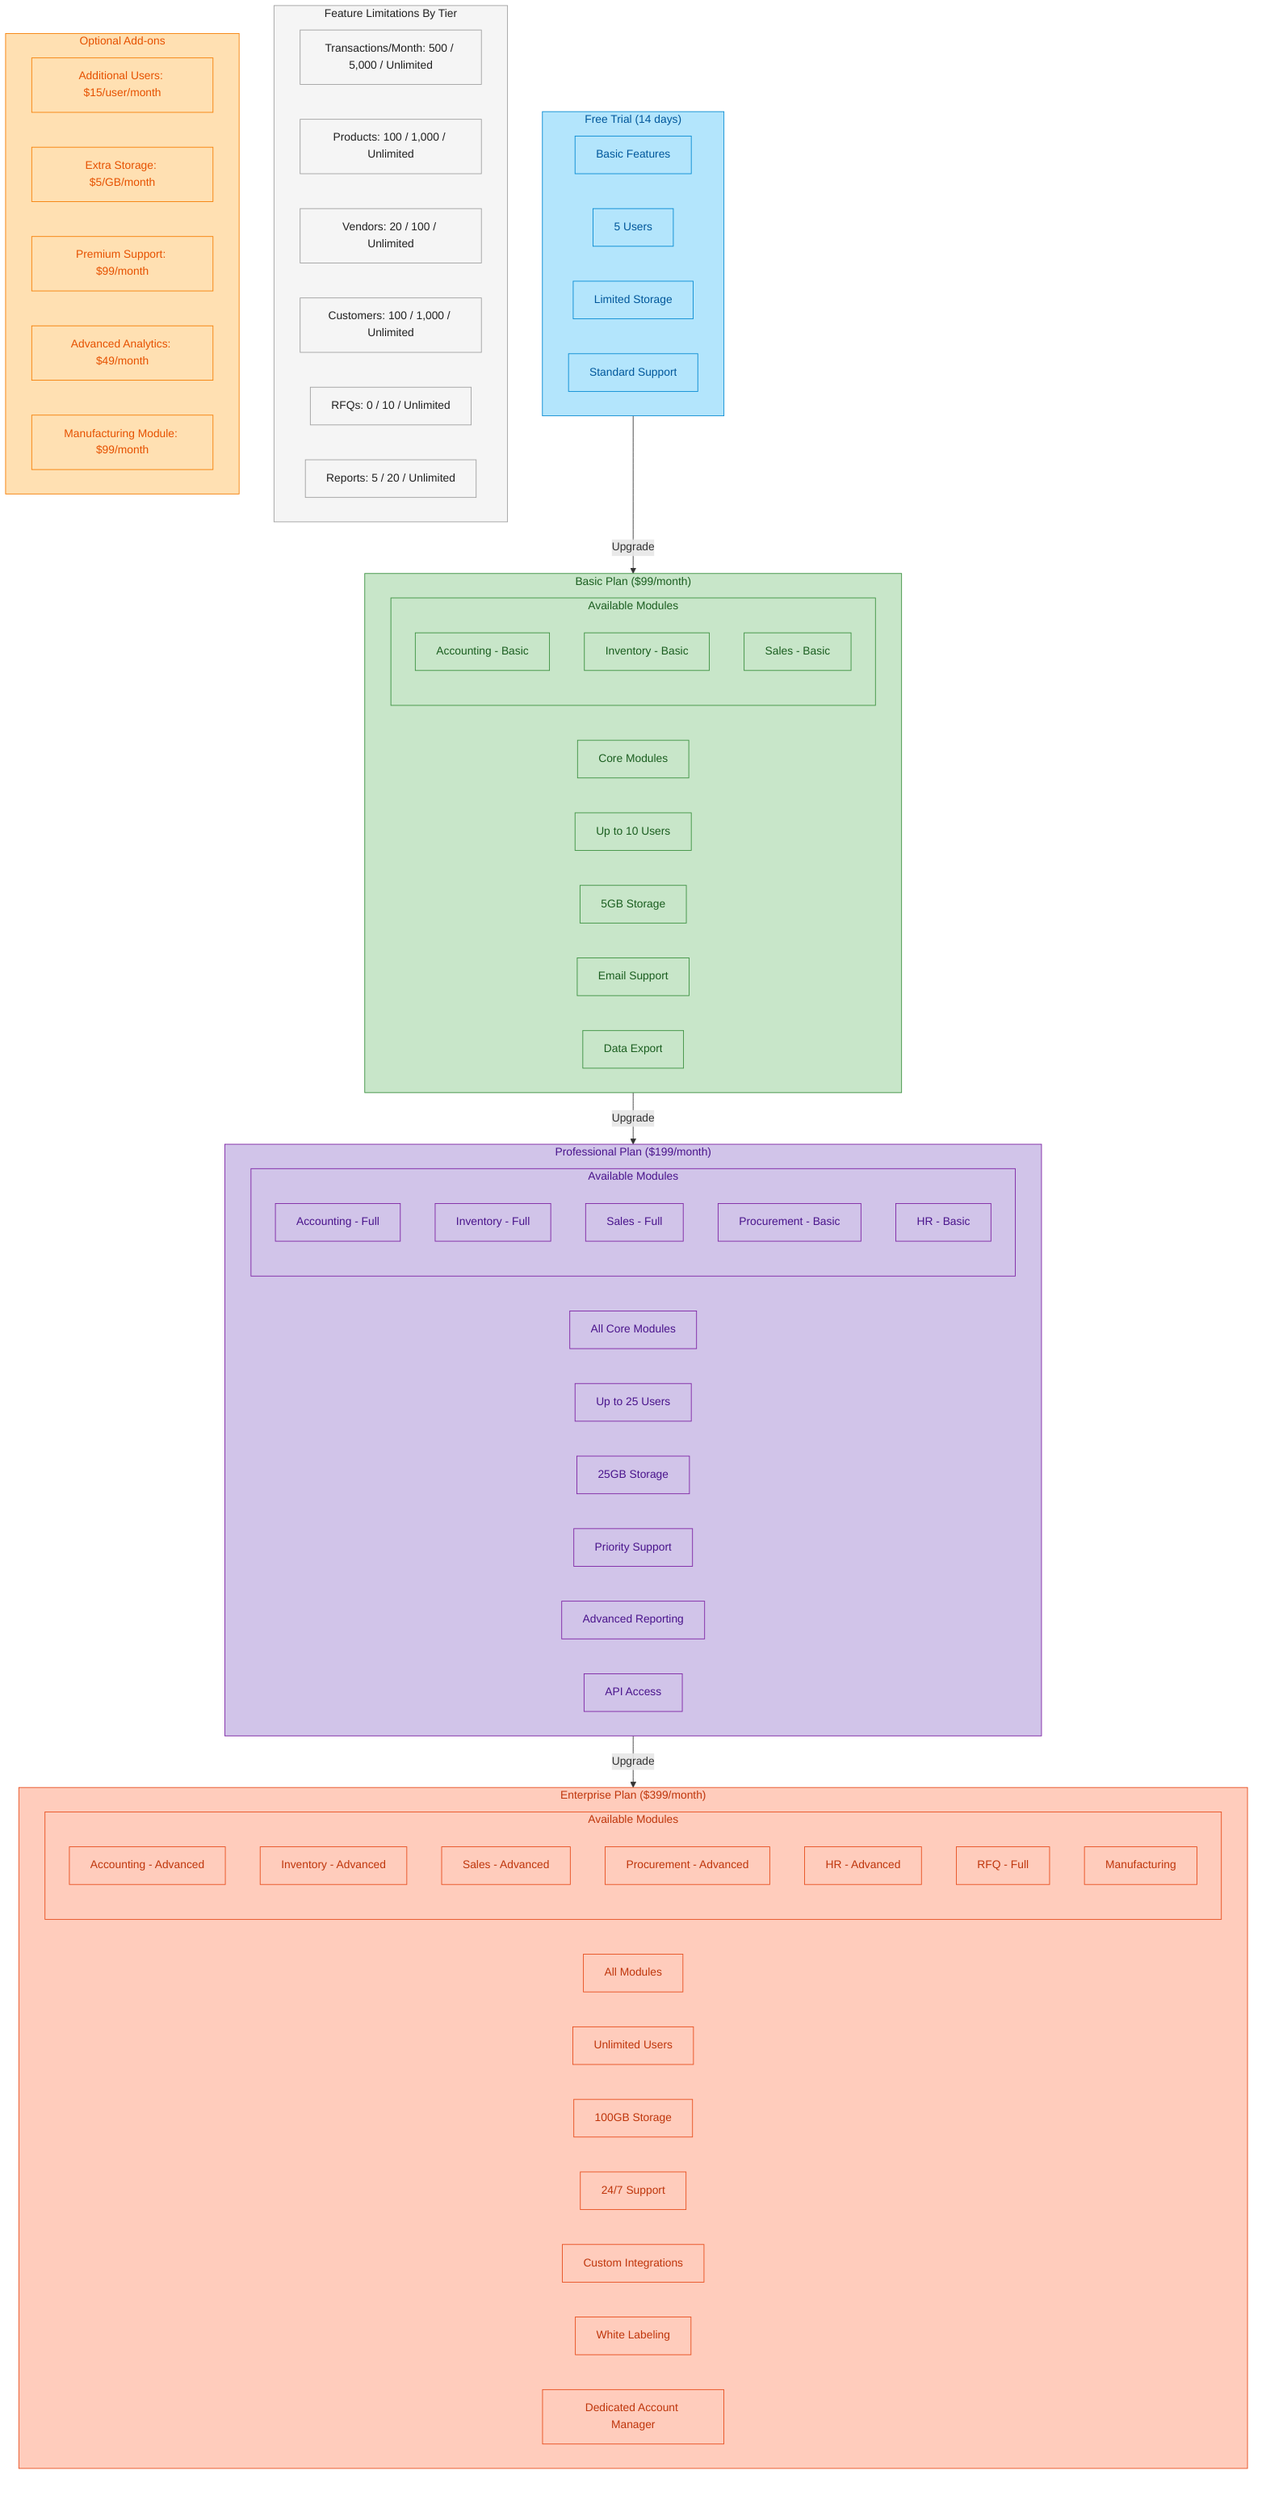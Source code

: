 graph TB
    %% Define subscription tiers
    subgraph FreeTrial["Free Trial (14 days)"]
        FT1[Basic Features]
        FT2[5 Users]
        FT3[Limited Storage]
        FT4[Standard Support]
    end
    
    subgraph Basic["Basic Plan ($99/month)"]
        B1[Core Modules]
        B2["Up to 10 Users"]
        B3["5GB Storage"]
        B4[Email Support]
        B5[Data Export]
        subgraph BasicModules[Available Modules]
            BM1[Accounting - Basic]
            BM2[Inventory - Basic]
            BM3[Sales - Basic]
        end
    end
    
    subgraph Professional["Professional Plan ($199/month)"]
        P1[All Core Modules]
        P2["Up to 25 Users"]
        P3["25GB Storage"]
        P4[Priority Support]
        P5[Advanced Reporting]
        P6[API Access]
        subgraph ProModules[Available Modules]
            PM1[Accounting - Full]
            PM2[Inventory - Full]
            PM3[Sales - Full]
            PM4[Procurement - Basic]
            PM5[HR - Basic]
        end
    end
    
    subgraph Enterprise["Enterprise Plan ($399/month)"]
        E1[All Modules]
        E2["Unlimited Users"]
        E3["100GB Storage"]
        E4[24/7 Support]
        E5[Custom Integrations]
        E6[White Labeling]
        E7[Dedicated Account Manager]
        subgraph EnterpriseModules[Available Modules]
            EM1[Accounting - Advanced]
            EM2[Inventory - Advanced]
            EM3[Sales - Advanced]
            EM4[Procurement - Advanced]
            EM5[HR - Advanced]
            EM6[RFQ - Full]
            EM7[Manufacturing]
        end
    end
    
    %% Feature limitations
    subgraph FeatureLimits[Feature Limitations By Tier]
        FL1["Transactions/Month: 500 / 5,000 / Unlimited"]
        FL2["Products: 100 / 1,000 / Unlimited"]
        FL3["Vendors: 20 / 100 / Unlimited"]
        FL4["Customers: 100 / 1,000 / Unlimited"]
        FL5["RFQs: 0 / 10 / Unlimited"]
        FL6["Reports: 5 / 20 / Unlimited"]
    end
    
    %% Add-ons
    subgraph AddOns[Optional Add-ons]
        AO1["Additional Users: $15/user/month"]
        AO2["Extra Storage: $5/GB/month"]
        AO3["Premium Support: $99/month"]
        AO4["Advanced Analytics: $49/month"]
        AO5["Manufacturing Module: $99/month"]
    end
    
    %% Upgrade paths
    FreeTrial -->|Upgrade| Basic
    Basic -->|Upgrade| Professional
    Professional -->|Upgrade| Enterprise
    
    %% Styling
    classDef freetrial fill:#B3E5FC,stroke:#0288D1,color:#01579B
    classDef basic fill:#C8E6C9,stroke:#388E3C,color:#1B5E20
    classDef professional fill:#D1C4E9,stroke:#7B1FA2,color:#4A148C
    classDef enterprise fill:#FFCCBC,stroke:#E64A19,color:#BF360C
    classDef features fill:#F5F5F5,stroke:#9E9E9E,color:#212121
    classDef addons fill:#FFE0B2,stroke:#F57C00,color:#E65100
    
    class FreeTrial,FT1,FT2,FT3,FT4 freetrial
    class Basic,B1,B2,B3,B4,B5,BasicModules,BM1,BM2,BM3 basic
    class Professional,P1,P2,P3,P4,P5,P6,ProModules,PM1,PM2,PM3,PM4,PM5 professional
    class Enterprise,E1,E2,E3,E4,E5,E6,E7,EnterpriseModules,EM1,EM2,EM3,EM4,EM5,EM6,EM7 enterprise
    class FeatureLimits,FL1,FL2,FL3,FL4,FL5,FL6 features
    class AddOns,AO1,AO2,AO3,AO4,AO5 addons